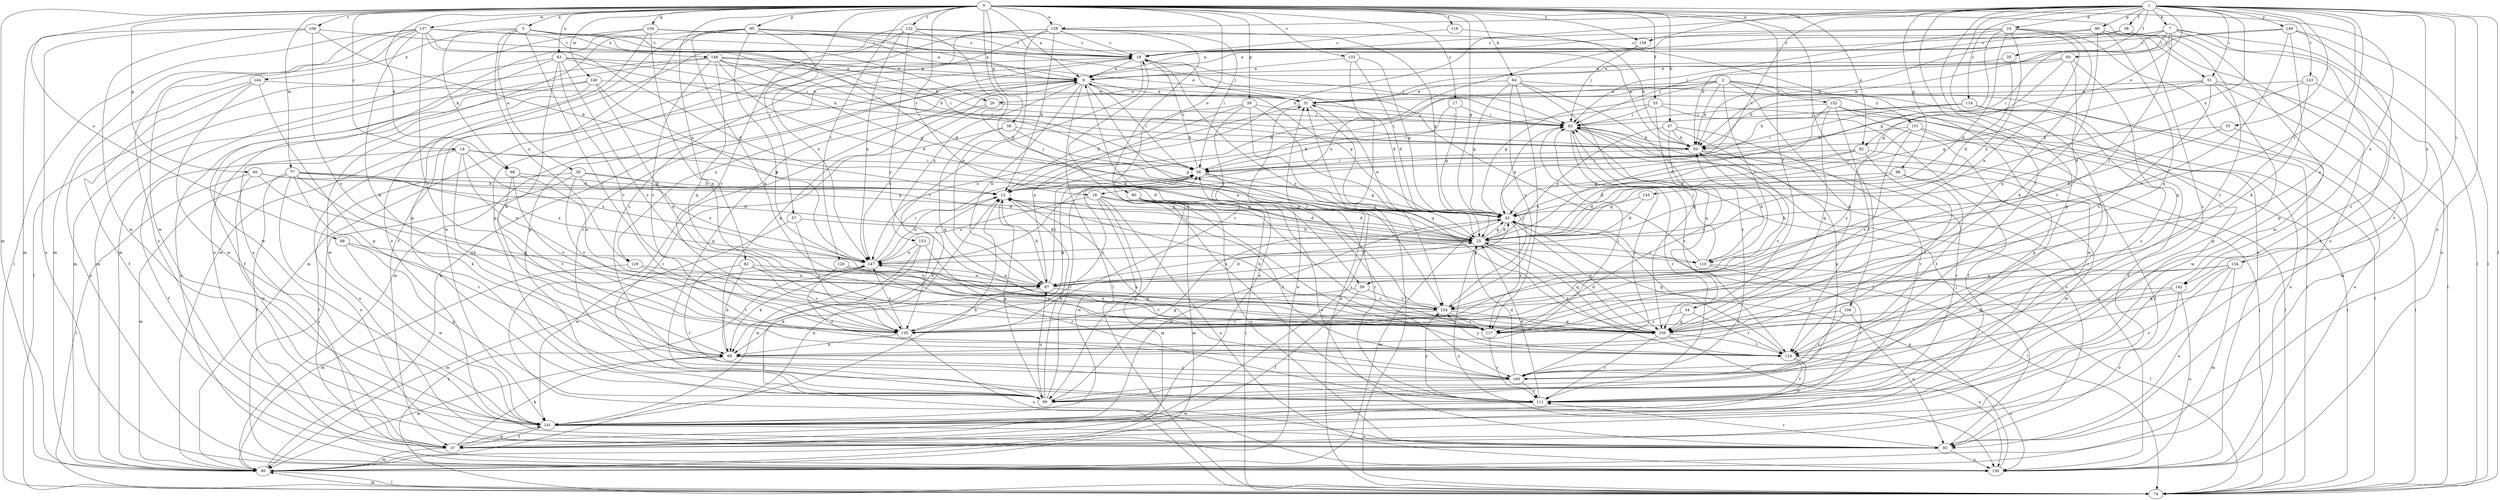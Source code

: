 strict digraph  {
0;
1;
2;
3;
6;
7;
12;
14;
17;
18;
19;
24;
25;
26;
30;
31;
33;
34;
35;
36;
37;
38;
39;
40;
43;
47;
50;
51;
55;
56;
57;
59;
60;
62;
64;
66;
68;
74;
77;
80;
82;
83;
87;
88;
90;
92;
93;
95;
96;
98;
99;
104;
105;
106;
108;
110;
111;
114;
117;
118;
120;
122;
123;
124;
128;
129;
130;
133;
134;
135;
137;
140;
141;
142;
143;
144;
146;
147;
149;
151;
152;
153;
154;
156;
160;
0 -> 3  [label=a];
0 -> 6  [label=a];
0 -> 14  [label=c];
0 -> 17  [label=c];
0 -> 18  [label=c];
0 -> 33  [label=f];
0 -> 34  [label=f];
0 -> 38  [label=g];
0 -> 39  [label=g];
0 -> 40  [label=g];
0 -> 43  [label=g];
0 -> 47  [label=h];
0 -> 51  [label=i];
0 -> 57  [label=j];
0 -> 59  [label=j];
0 -> 64  [label=k];
0 -> 66  [label=k];
0 -> 77  [label=m];
0 -> 80  [label=m];
0 -> 82  [label=n];
0 -> 83  [label=n];
0 -> 88  [label=o];
0 -> 90  [label=o];
0 -> 92  [label=o];
0 -> 95  [label=p];
0 -> 104  [label=q];
0 -> 106  [label=r];
0 -> 108  [label=r];
0 -> 118  [label=t];
0 -> 120  [label=t];
0 -> 122  [label=t];
0 -> 128  [label=u];
0 -> 133  [label=v];
0 -> 137  [label=w];
0 -> 140  [label=w];
0 -> 142  [label=x];
0 -> 156  [label=z];
1 -> 7  [label=b];
1 -> 12  [label=b];
1 -> 18  [label=c];
1 -> 24  [label=d];
1 -> 35  [label=f];
1 -> 36  [label=f];
1 -> 51  [label=i];
1 -> 55  [label=i];
1 -> 74  [label=l];
1 -> 92  [label=o];
1 -> 93  [label=o];
1 -> 96  [label=p];
1 -> 98  [label=p];
1 -> 99  [label=p];
1 -> 110  [label=r];
1 -> 114  [label=s];
1 -> 117  [label=s];
1 -> 123  [label=t];
1 -> 124  [label=t];
1 -> 128  [label=u];
1 -> 134  [label=v];
1 -> 142  [label=x];
1 -> 143  [label=x];
1 -> 149  [label=y];
1 -> 156  [label=z];
1 -> 160  [label=z];
2 -> 12  [label=b];
2 -> 26  [label=e];
2 -> 43  [label=g];
2 -> 50  [label=h];
2 -> 56  [label=i];
2 -> 105  [label=q];
2 -> 110  [label=r];
2 -> 141  [label=w];
2 -> 151  [label=y];
2 -> 152  [label=y];
3 -> 19  [label=c];
3 -> 25  [label=d];
3 -> 26  [label=e];
3 -> 30  [label=e];
3 -> 66  [label=k];
3 -> 129  [label=u];
3 -> 135  [label=v];
3 -> 144  [label=x];
3 -> 146  [label=x];
6 -> 31  [label=e];
6 -> 43  [label=g];
6 -> 56  [label=i];
6 -> 74  [label=l];
6 -> 80  [label=m];
6 -> 87  [label=n];
6 -> 99  [label=p];
6 -> 117  [label=s];
6 -> 129  [label=u];
6 -> 153  [label=y];
7 -> 6  [label=a];
7 -> 19  [label=c];
7 -> 37  [label=f];
7 -> 50  [label=h];
7 -> 56  [label=i];
7 -> 59  [label=j];
7 -> 60  [label=j];
7 -> 74  [label=l];
7 -> 130  [label=u];
12 -> 43  [label=g];
12 -> 68  [label=k];
12 -> 99  [label=p];
14 -> 25  [label=d];
14 -> 37  [label=f];
14 -> 56  [label=i];
14 -> 68  [label=k];
14 -> 87  [label=n];
14 -> 93  [label=o];
14 -> 147  [label=x];
17 -> 43  [label=g];
17 -> 56  [label=i];
17 -> 62  [label=j];
18 -> 25  [label=d];
18 -> 43  [label=g];
18 -> 80  [label=m];
18 -> 130  [label=u];
18 -> 141  [label=w];
18 -> 147  [label=x];
18 -> 160  [label=z];
19 -> 6  [label=a];
19 -> 25  [label=d];
19 -> 62  [label=j];
19 -> 80  [label=m];
19 -> 99  [label=p];
19 -> 135  [label=v];
19 -> 154  [label=y];
24 -> 6  [label=a];
24 -> 19  [label=c];
24 -> 25  [label=d];
24 -> 43  [label=g];
24 -> 62  [label=j];
24 -> 87  [label=n];
24 -> 105  [label=q];
24 -> 141  [label=w];
24 -> 147  [label=x];
25 -> 31  [label=e];
25 -> 43  [label=g];
25 -> 87  [label=n];
25 -> 105  [label=q];
25 -> 110  [label=r];
25 -> 124  [label=t];
25 -> 130  [label=u];
25 -> 147  [label=x];
26 -> 62  [label=j];
26 -> 93  [label=o];
26 -> 147  [label=x];
30 -> 12  [label=b];
30 -> 25  [label=d];
30 -> 37  [label=f];
30 -> 130  [label=u];
30 -> 135  [label=v];
30 -> 147  [label=x];
31 -> 62  [label=j];
31 -> 74  [label=l];
31 -> 147  [label=x];
33 -> 12  [label=b];
33 -> 37  [label=f];
33 -> 62  [label=j];
33 -> 105  [label=q];
33 -> 130  [label=u];
34 -> 105  [label=q];
34 -> 117  [label=s];
34 -> 124  [label=t];
35 -> 6  [label=a];
35 -> 25  [label=d];
36 -> 19  [label=c];
36 -> 50  [label=h];
36 -> 99  [label=p];
36 -> 124  [label=t];
37 -> 31  [label=e];
37 -> 68  [label=k];
37 -> 80  [label=m];
37 -> 141  [label=w];
38 -> 43  [label=g];
38 -> 50  [label=h];
38 -> 105  [label=q];
38 -> 111  [label=r];
39 -> 12  [label=b];
39 -> 62  [label=j];
39 -> 87  [label=n];
39 -> 105  [label=q];
39 -> 135  [label=v];
39 -> 154  [label=y];
40 -> 12  [label=b];
40 -> 25  [label=d];
40 -> 74  [label=l];
40 -> 105  [label=q];
40 -> 141  [label=w];
43 -> 25  [label=d];
43 -> 74  [label=l];
43 -> 80  [label=m];
43 -> 105  [label=q];
43 -> 117  [label=s];
43 -> 141  [label=w];
47 -> 25  [label=d];
47 -> 50  [label=h];
47 -> 99  [label=p];
47 -> 111  [label=r];
47 -> 117  [label=s];
50 -> 56  [label=i];
50 -> 111  [label=r];
50 -> 135  [label=v];
51 -> 31  [label=e];
51 -> 43  [label=g];
51 -> 50  [label=h];
51 -> 74  [label=l];
51 -> 80  [label=m];
51 -> 99  [label=p];
51 -> 117  [label=s];
55 -> 25  [label=d];
55 -> 50  [label=h];
55 -> 74  [label=l];
56 -> 12  [label=b];
56 -> 19  [label=c];
56 -> 43  [label=g];
56 -> 93  [label=o];
56 -> 111  [label=r];
56 -> 135  [label=v];
57 -> 25  [label=d];
57 -> 135  [label=v];
57 -> 141  [label=w];
59 -> 37  [label=f];
59 -> 135  [label=v];
59 -> 154  [label=y];
60 -> 6  [label=a];
60 -> 43  [label=g];
60 -> 62  [label=j];
60 -> 105  [label=q];
60 -> 135  [label=v];
62 -> 50  [label=h];
62 -> 74  [label=l];
62 -> 93  [label=o];
62 -> 111  [label=r];
62 -> 124  [label=t];
64 -> 31  [label=e];
64 -> 43  [label=g];
64 -> 74  [label=l];
64 -> 105  [label=q];
64 -> 117  [label=s];
64 -> 154  [label=y];
64 -> 160  [label=z];
66 -> 12  [label=b];
66 -> 87  [label=n];
66 -> 124  [label=t];
66 -> 135  [label=v];
68 -> 6  [label=a];
68 -> 62  [label=j];
68 -> 80  [label=m];
68 -> 160  [label=z];
74 -> 31  [label=e];
74 -> 56  [label=i];
74 -> 62  [label=j];
74 -> 80  [label=m];
74 -> 147  [label=x];
77 -> 12  [label=b];
77 -> 37  [label=f];
77 -> 43  [label=g];
77 -> 68  [label=k];
77 -> 80  [label=m];
77 -> 93  [label=o];
77 -> 111  [label=r];
77 -> 147  [label=x];
80 -> 6  [label=a];
80 -> 12  [label=b];
80 -> 31  [label=e];
80 -> 74  [label=l];
82 -> 68  [label=k];
82 -> 87  [label=n];
82 -> 111  [label=r];
82 -> 117  [label=s];
82 -> 135  [label=v];
83 -> 6  [label=a];
83 -> 50  [label=h];
83 -> 62  [label=j];
83 -> 68  [label=k];
83 -> 74  [label=l];
83 -> 80  [label=m];
83 -> 117  [label=s];
83 -> 135  [label=v];
87 -> 12  [label=b];
87 -> 25  [label=d];
87 -> 43  [label=g];
87 -> 50  [label=h];
87 -> 56  [label=i];
87 -> 68  [label=k];
87 -> 154  [label=y];
88 -> 99  [label=p];
88 -> 141  [label=w];
88 -> 147  [label=x];
90 -> 25  [label=d];
90 -> 43  [label=g];
90 -> 80  [label=m];
90 -> 93  [label=o];
90 -> 99  [label=p];
90 -> 160  [label=z];
92 -> 25  [label=d];
92 -> 37  [label=f];
92 -> 43  [label=g];
92 -> 56  [label=i];
92 -> 124  [label=t];
93 -> 62  [label=j];
93 -> 111  [label=r];
93 -> 130  [label=u];
95 -> 6  [label=a];
95 -> 19  [label=c];
95 -> 50  [label=h];
95 -> 93  [label=o];
95 -> 105  [label=q];
95 -> 130  [label=u];
95 -> 141  [label=w];
95 -> 147  [label=x];
95 -> 154  [label=y];
96 -> 19  [label=c];
96 -> 50  [label=h];
96 -> 68  [label=k];
96 -> 93  [label=o];
96 -> 105  [label=q];
96 -> 160  [label=z];
98 -> 12  [label=b];
98 -> 25  [label=d];
98 -> 124  [label=t];
98 -> 141  [label=w];
99 -> 12  [label=b];
99 -> 19  [label=c];
99 -> 43  [label=g];
99 -> 56  [label=i];
99 -> 87  [label=n];
104 -> 6  [label=a];
104 -> 19  [label=c];
104 -> 62  [label=j];
104 -> 80  [label=m];
104 -> 99  [label=p];
104 -> 105  [label=q];
104 -> 130  [label=u];
105 -> 25  [label=d];
105 -> 111  [label=r];
105 -> 124  [label=t];
105 -> 130  [label=u];
106 -> 93  [label=o];
106 -> 117  [label=s];
106 -> 160  [label=z];
108 -> 12  [label=b];
108 -> 19  [label=c];
108 -> 80  [label=m];
108 -> 117  [label=s];
108 -> 130  [label=u];
108 -> 141  [label=w];
110 -> 6  [label=a];
110 -> 12  [label=b];
110 -> 50  [label=h];
110 -> 62  [label=j];
110 -> 74  [label=l];
110 -> 111  [label=r];
111 -> 25  [label=d];
111 -> 141  [label=w];
111 -> 154  [label=y];
114 -> 50  [label=h];
114 -> 56  [label=i];
114 -> 62  [label=j];
114 -> 130  [label=u];
114 -> 141  [label=w];
114 -> 160  [label=z];
117 -> 12  [label=b];
117 -> 111  [label=r];
117 -> 147  [label=x];
118 -> 19  [label=c];
118 -> 130  [label=u];
120 -> 87  [label=n];
120 -> 105  [label=q];
120 -> 117  [label=s];
120 -> 160  [label=z];
122 -> 19  [label=c];
122 -> 25  [label=d];
122 -> 50  [label=h];
122 -> 80  [label=m];
122 -> 135  [label=v];
122 -> 147  [label=x];
122 -> 154  [label=y];
123 -> 25  [label=d];
123 -> 31  [label=e];
123 -> 124  [label=t];
123 -> 135  [label=v];
124 -> 19  [label=c];
124 -> 43  [label=g];
124 -> 111  [label=r];
124 -> 130  [label=u];
124 -> 141  [label=w];
124 -> 154  [label=y];
128 -> 12  [label=b];
128 -> 19  [label=c];
128 -> 37  [label=f];
128 -> 43  [label=g];
128 -> 56  [label=i];
128 -> 87  [label=n];
128 -> 99  [label=p];
128 -> 111  [label=r];
128 -> 160  [label=z];
129 -> 80  [label=m];
129 -> 87  [label=n];
129 -> 124  [label=t];
130 -> 43  [label=g];
130 -> 62  [label=j];
133 -> 6  [label=a];
133 -> 25  [label=d];
133 -> 37  [label=f];
133 -> 43  [label=g];
134 -> 80  [label=m];
134 -> 87  [label=n];
134 -> 93  [label=o];
134 -> 105  [label=q];
134 -> 111  [label=r];
134 -> 154  [label=y];
135 -> 56  [label=i];
135 -> 68  [label=k];
135 -> 130  [label=u];
135 -> 147  [label=x];
137 -> 19  [label=c];
137 -> 25  [label=d];
137 -> 50  [label=h];
137 -> 56  [label=i];
137 -> 68  [label=k];
137 -> 74  [label=l];
137 -> 80  [label=m];
137 -> 93  [label=o];
137 -> 135  [label=v];
137 -> 141  [label=w];
140 -> 31  [label=e];
140 -> 37  [label=f];
140 -> 105  [label=q];
140 -> 130  [label=u];
140 -> 141  [label=w];
140 -> 147  [label=x];
141 -> 12  [label=b];
141 -> 37  [label=f];
141 -> 93  [label=o];
142 -> 93  [label=o];
142 -> 105  [label=q];
142 -> 130  [label=u];
142 -> 154  [label=y];
143 -> 25  [label=d];
143 -> 43  [label=g];
144 -> 31  [label=e];
144 -> 37  [label=f];
144 -> 99  [label=p];
144 -> 130  [label=u];
144 -> 141  [label=w];
146 -> 6  [label=a];
146 -> 25  [label=d];
146 -> 31  [label=e];
146 -> 43  [label=g];
146 -> 50  [label=h];
146 -> 56  [label=i];
146 -> 80  [label=m];
146 -> 105  [label=q];
146 -> 135  [label=v];
146 -> 141  [label=w];
147 -> 12  [label=b];
147 -> 56  [label=i];
147 -> 68  [label=k];
147 -> 80  [label=m];
147 -> 87  [label=n];
149 -> 19  [label=c];
149 -> 31  [label=e];
149 -> 68  [label=k];
149 -> 74  [label=l];
149 -> 135  [label=v];
149 -> 160  [label=z];
151 -> 50  [label=h];
151 -> 74  [label=l];
151 -> 111  [label=r];
151 -> 117  [label=s];
151 -> 154  [label=y];
152 -> 25  [label=d];
152 -> 37  [label=f];
152 -> 62  [label=j];
152 -> 74  [label=l];
152 -> 99  [label=p];
152 -> 105  [label=q];
152 -> 124  [label=t];
153 -> 74  [label=l];
153 -> 111  [label=r];
153 -> 141  [label=w];
153 -> 147  [label=x];
154 -> 6  [label=a];
154 -> 62  [label=j];
154 -> 105  [label=q];
154 -> 117  [label=s];
154 -> 135  [label=v];
156 -> 62  [label=j];
156 -> 147  [label=x];
160 -> 12  [label=b];
160 -> 25  [label=d];
160 -> 62  [label=j];
160 -> 99  [label=p];
160 -> 111  [label=r];
}
